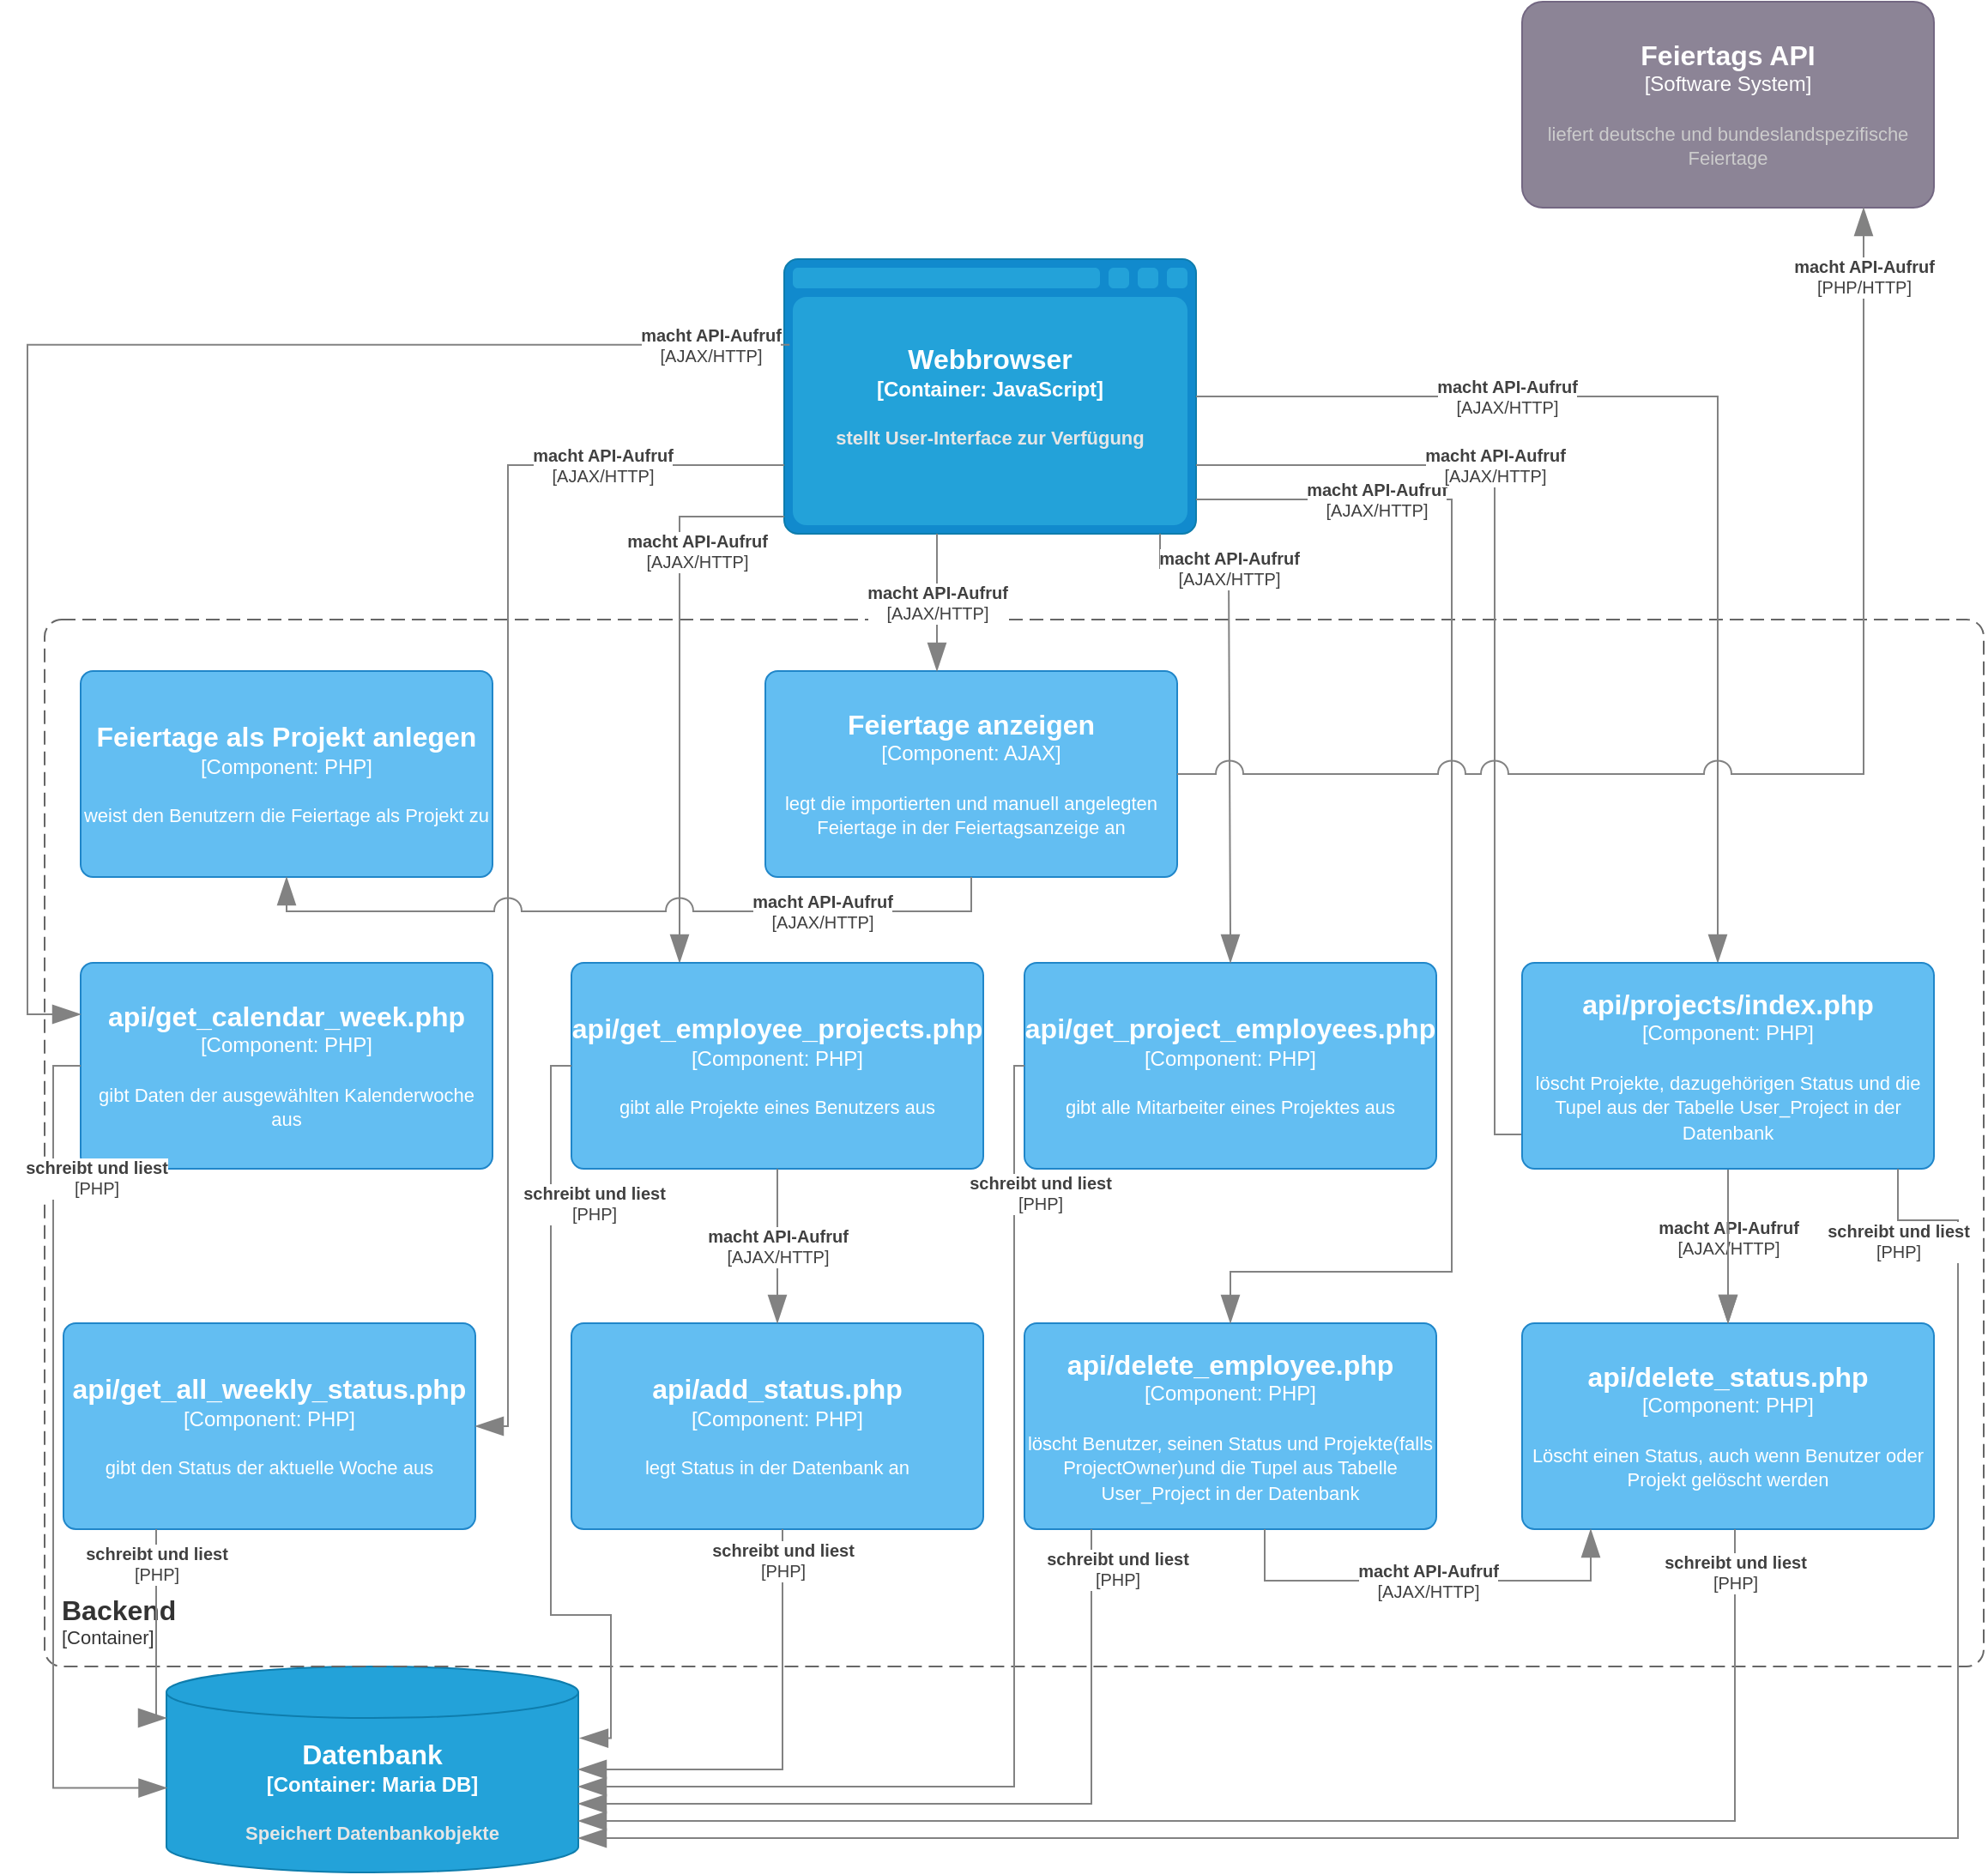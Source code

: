 <mxfile version="20.0.4" type="device"><diagram id="W1RDHCvYLNRKAQv0IJD7" name="Page-1"><mxGraphModel dx="3231" dy="772" grid="1" gridSize="10" guides="1" tooltips="1" connect="1" arrows="1" fold="1" page="1" pageScale="1" pageWidth="1169" pageHeight="827" math="0" shadow="0"><root><mxCell id="0"/><mxCell id="1" parent="0"/><object placeholders="1" c4Name="Feiertags API" c4Type="Software System" c4Description="liefert deutsche und bundeslandspezifische Feiertage " label="&lt;font style=&quot;font-size: 16px&quot;&gt;&lt;b&gt;%c4Name%&lt;/b&gt;&lt;/font&gt;&lt;div&gt;[%c4Type%]&lt;/div&gt;&lt;br&gt;&lt;div&gt;&lt;font style=&quot;font-size: 11px&quot;&gt;&lt;font color=&quot;#cccccc&quot;&gt;%c4Description%&lt;/font&gt;&lt;/div&gt;" id="CKEQt4kV7rIopOH68inS-2"><mxCell style="rounded=1;whiteSpace=wrap;html=1;labelBackgroundColor=none;fillColor=#8C8496;fontColor=#ffffff;align=center;arcSize=10;strokeColor=#736782;metaEdit=1;resizable=0;points=[[0.25,0,0],[0.5,0,0],[0.75,0,0],[1,0.25,0],[1,0.5,0],[1,0.75,0],[0.75,1,0],[0.5,1,0],[0.25,1,0],[0,0.75,0],[0,0.5,0],[0,0.25,0]];" parent="1" vertex="1"><mxGeometry x="-279" y="100" width="240" height="120" as="geometry"/></mxCell></object><object placeholders="1" c4Type="Datenbank" c4Container="Container" c4Technology="Maria DB" c4Description="Speichert Datenbankobjekte" label="&lt;font style=&quot;font-size: 16px&quot;&gt;&lt;b&gt;%c4Type%&lt;/font&gt;&lt;div&gt;[%c4Container%:&amp;nbsp;%c4Technology%]&lt;/div&gt;&lt;br&gt;&lt;div&gt;&lt;font style=&quot;font-size: 11px&quot;&gt;&lt;font color=&quot;#E6E6E6&quot;&gt;%c4Description%&lt;/font&gt;&lt;/div&gt;" id="CKEQt4kV7rIopOH68inS-3"><mxCell style="shape=cylinder3;size=15;whiteSpace=wrap;html=1;boundedLbl=1;rounded=0;labelBackgroundColor=none;fillColor=#23A2D9;fontSize=12;fontColor=#ffffff;align=center;strokeColor=#0E7DAD;metaEdit=1;points=[[0.5,0,0],[1,0.25,0],[1,0.5,0],[1,0.75,0],[0.5,1,0],[0,0.75,0],[0,0.5,0],[0,0.25,0]];resizable=0;" parent="1" vertex="1"><mxGeometry x="-1069" y="1070" width="240" height="120" as="geometry"/></mxCell></object><object placeholders="1" c4Type="Webbrowser" c4Container="Container" c4Technology="JavaScript" c4Description="stellt User-Interface zur Verfügung" label="&lt;font style=&quot;font-size: 16px&quot;&gt;&lt;b&gt;%c4Type%&lt;/font&gt;&lt;div&gt;[%c4Container%:&amp;nbsp;%c4Technology%]&lt;/div&gt;&lt;br&gt;&lt;div&gt;&lt;font style=&quot;font-size: 11px&quot;&gt;&lt;font color=&quot;#E6E6E6&quot;&gt;%c4Description%&lt;/font&gt;&lt;/div&gt;" id="CKEQt4kV7rIopOH68inS-4"><mxCell style="shape=mxgraph.c4.webBrowserContainer;whiteSpace=wrap;html=1;boundedLbl=1;rounded=0;labelBackgroundColor=none;fillColor=#118ACD;fontSize=12;fontColor=#ffffff;align=center;strokeColor=#0E7DAD;metaEdit=1;points=[[0.5,0,0],[1,0.25,0],[1,0.5,0],[1,0.75,0],[0.5,1,0],[0,0.75,0],[0,0.5,0],[0,0.25,0]];resizable=0;" parent="1" vertex="1"><mxGeometry x="-709" y="250" width="240" height="160" as="geometry"/></mxCell></object><object placeholders="1" c4Name="Backend" c4Type="ContainerScopeBoundary" c4Application="Container" label="&lt;font style=&quot;font-size: 16px&quot;&gt;&lt;b&gt;&lt;div style=&quot;text-align: left&quot;&gt;%c4Name%&lt;/div&gt;&lt;/b&gt;&lt;/font&gt;&lt;div style=&quot;text-align: left&quot;&gt;[%c4Application%]&lt;/div&gt;" id="CKEQt4kV7rIopOH68inS-8"><mxCell style="rounded=1;fontSize=11;whiteSpace=wrap;html=1;dashed=1;arcSize=20;fillColor=none;strokeColor=#666666;fontColor=#333333;labelBackgroundColor=none;align=left;verticalAlign=bottom;labelBorderColor=none;spacingTop=0;spacing=10;dashPattern=8 4;metaEdit=1;rotatable=0;perimeter=rectanglePerimeter;noLabel=0;labelPadding=0;allowArrows=0;connectable=0;expand=0;recursiveResize=0;editable=1;pointerEvents=0;absoluteArcSize=1;points=[[0.25,0,0],[0.5,0,0],[0.75,0,0],[1,0.25,0],[1,0.5,0],[1,0.75,0],[0.75,1,0],[0.5,1,0],[0.25,1,0],[0,0.75,0],[0,0.5,0],[0,0.25,0]];" parent="1" vertex="1"><mxGeometry x="-1140" y="460" width="1130" height="610" as="geometry"/></mxCell></object><object placeholders="1" c4Type="Relationship" c4Technology="AJAX/HTTP" c4Description="macht API-Aufruf" label="&lt;div style=&quot;text-align: left&quot;&gt;&lt;div style=&quot;text-align: center&quot;&gt;&lt;b&gt;%c4Description%&lt;/b&gt;&lt;/div&gt;&lt;div style=&quot;text-align: center&quot;&gt;[%c4Technology%]&lt;/div&gt;&lt;/div&gt;" id="CKEQt4kV7rIopOH68inS-9"><mxCell style="endArrow=blockThin;html=1;fontSize=10;fontColor=#404040;strokeWidth=1;endFill=1;strokeColor=#828282;elbow=vertical;metaEdit=1;endSize=14;startSize=14;jumpStyle=arc;jumpSize=16;rounded=0;edgeStyle=orthogonalEdgeStyle;" parent="1" source="CKEQt4kV7rIopOH68inS-4" target="CKEQt4kV7rIopOH68inS-15" edge="1"><mxGeometry x="-0.495" y="10" width="240" relative="1" as="geometry"><mxPoint x="-255" y="1240" as="sourcePoint"/><mxPoint x="-235" y="480" as="targetPoint"/><Array as="points"><mxPoint x="-770" y="400"/></Array><mxPoint as="offset"/></mxGeometry></mxCell></object><object placeholders="1" c4Name="api/get_employee_projects.php&#10;" c4Type="Component" c4Technology="PHP" c4Description="gibt alle Projekte eines Benutzers aus" label="&lt;font style=&quot;font-size: 16px&quot;&gt;&lt;b&gt;%c4Name%&lt;/b&gt;&lt;/font&gt;&lt;div&gt;[%c4Type%: %c4Technology%]&lt;/div&gt;&lt;br&gt;&lt;div&gt;&lt;font style=&quot;font-size: 11px&quot;&gt;%c4Description%&lt;/font&gt;&lt;/div&gt;" id="CKEQt4kV7rIopOH68inS-15"><mxCell style="rounded=1;whiteSpace=wrap;html=1;labelBackgroundColor=none;fillColor=#63BEF2;fontColor=#ffffff;align=center;arcSize=6;strokeColor=#2086C9;metaEdit=1;resizable=0;points=[[0.25,0,0],[0.5,0,0],[0.75,0,0],[1,0.25,0],[1,0.5,0],[1,0.75,0],[0.75,1,0],[0.5,1,0],[0.25,1,0],[0,0.75,0],[0,0.5,0],[0,0.25,0]];" parent="1" vertex="1"><mxGeometry x="-833" y="660" width="240" height="120" as="geometry"/></mxCell></object><object placeholders="1" c4Name="api/get_calendar_week.php" c4Type="Component" c4Technology="PHP" c4Description="gibt Daten der ausgewählten Kalenderwoche aus " label="&lt;font style=&quot;font-size: 16px&quot;&gt;&lt;b&gt;%c4Name%&lt;/b&gt;&lt;/font&gt;&lt;div&gt;[%c4Type%: %c4Technology%]&lt;/div&gt;&lt;br&gt;&lt;div&gt;&lt;font style=&quot;font-size: 11px&quot;&gt;%c4Description%&lt;/font&gt;&lt;/div&gt;" id="CKEQt4kV7rIopOH68inS-16"><mxCell style="rounded=1;whiteSpace=wrap;html=1;labelBackgroundColor=none;fillColor=#63BEF2;fontColor=#ffffff;align=center;arcSize=6;strokeColor=#2086C9;metaEdit=1;resizable=0;points=[[0.25,0,0],[0.5,0,0],[0.75,0,0],[1,0.25,0],[1,0.5,0],[1,0.75,0],[0.75,1,0],[0.5,1,0],[0.25,1,0],[0,0.75,0],[0,0.5,0],[0,0.25,0]];" parent="1" vertex="1"><mxGeometry x="-1119" y="660" width="240" height="120" as="geometry"/></mxCell></object><object placeholders="1" c4Name="api/get_all_weekly_status.php&#10;" c4Type="Component" c4Technology="PHP" c4Description="gibt den Status der aktuelle Woche aus" label="&lt;font style=&quot;font-size: 16px&quot;&gt;&lt;b&gt;%c4Name%&lt;/b&gt;&lt;/font&gt;&lt;div&gt;[%c4Type%: %c4Technology%]&lt;/div&gt;&lt;br&gt;&lt;div&gt;&lt;font style=&quot;font-size: 11px&quot;&gt;%c4Description%&lt;/font&gt;&lt;/div&gt;" id="CKEQt4kV7rIopOH68inS-17"><mxCell style="rounded=1;whiteSpace=wrap;html=1;labelBackgroundColor=none;fillColor=#63BEF2;fontColor=#ffffff;align=center;arcSize=6;strokeColor=#2086C9;metaEdit=1;resizable=0;points=[[0.25,0,0],[0.5,0,0],[0.75,0,0],[1,0.25,0],[1,0.5,0],[1,0.75,0],[0.75,1,0],[0.5,1,0],[0.25,1,0],[0,0.75,0],[0,0.5,0],[0,0.25,0]];" parent="1" vertex="1"><mxGeometry x="-1129" y="870" width="240" height="120" as="geometry"/></mxCell></object><object placeholders="1" c4Name="api/add_status.php" c4Type="Component" c4Technology="PHP" c4Description="legt Status in der Datenbank an" label="&lt;font style=&quot;font-size: 16px&quot;&gt;&lt;b&gt;%c4Name%&lt;/b&gt;&lt;/font&gt;&lt;div&gt;[%c4Type%: %c4Technology%]&lt;/div&gt;&lt;br&gt;&lt;div&gt;&lt;font style=&quot;font-size: 11px&quot;&gt;%c4Description%&lt;/font&gt;&lt;/div&gt;" id="CKEQt4kV7rIopOH68inS-18"><mxCell style="rounded=1;whiteSpace=wrap;html=1;labelBackgroundColor=none;fillColor=#63BEF2;fontColor=#ffffff;align=center;arcSize=6;strokeColor=#2086C9;metaEdit=1;resizable=0;points=[[0.25,0,0],[0.5,0,0],[0.75,0,0],[1,0.25,0],[1,0.5,0],[1,0.75,0],[0.75,1,0],[0.5,1,0],[0.25,1,0],[0,0.75,0],[0,0.5,0],[0,0.25,0]];" parent="1" vertex="1"><mxGeometry x="-833" y="870" width="240" height="120" as="geometry"/></mxCell></object><object placeholders="1" c4Name="api/delete_employee.php" c4Type="Component" c4Technology="PHP" c4Description="löscht Benutzer, seinen Status und  Projekte(falls ProjectOwner)und die Tupel aus Tabelle User_Project in der Datenbank&#10;" label="&lt;font style=&quot;font-size: 16px&quot;&gt;&lt;b&gt;%c4Name%&lt;/b&gt;&lt;/font&gt;&lt;div&gt;[%c4Type%: %c4Technology%]&lt;/div&gt;&lt;br&gt;&lt;div&gt;&lt;font style=&quot;font-size: 11px&quot;&gt;%c4Description%&lt;/font&gt;&lt;/div&gt;" id="CKEQt4kV7rIopOH68inS-19"><mxCell style="rounded=1;whiteSpace=wrap;html=1;labelBackgroundColor=none;fillColor=#63BEF2;fontColor=#ffffff;align=center;arcSize=6;strokeColor=#2086C9;metaEdit=1;resizable=0;points=[[0.25,0,0],[0.5,0,0],[0.75,0,0],[1,0.25,0],[1,0.5,0],[1,0.75,0],[0.75,1,0],[0.5,1,0],[0.25,1,0],[0,0.75,0],[0,0.5,0],[0,0.25,0]];" parent="1" vertex="1"><mxGeometry x="-569" y="870" width="240" height="120" as="geometry"/></mxCell></object><object placeholders="1" c4Name="api/get_project_employees.php&#10;" c4Type="Component" c4Technology="PHP" c4Description="gibt alle Mitarbeiter eines Projektes aus" label="&lt;font style=&quot;font-size: 16px&quot;&gt;&lt;b&gt;%c4Name%&lt;/b&gt;&lt;/font&gt;&lt;div&gt;[%c4Type%: %c4Technology%]&lt;/div&gt;&lt;br&gt;&lt;div&gt;&lt;font style=&quot;font-size: 11px&quot;&gt;%c4Description%&lt;/font&gt;&lt;/div&gt;" id="CKEQt4kV7rIopOH68inS-20"><mxCell style="rounded=1;whiteSpace=wrap;html=1;labelBackgroundColor=none;fillColor=#63BEF2;fontColor=#ffffff;align=center;arcSize=6;strokeColor=#2086C9;metaEdit=1;resizable=0;points=[[0.25,0,0],[0.5,0,0],[0.75,0,0],[1,0.25,0],[1,0.5,0],[1,0.75,0],[0.75,1,0],[0.5,1,0],[0.25,1,0],[0,0.75,0],[0,0.5,0],[0,0.25,0]];" parent="1" vertex="1"><mxGeometry x="-569" y="660" width="240" height="120" as="geometry"/></mxCell></object><object placeholders="1" c4Type="Relationship" c4Technology="AJAX/HTTP" c4Description="macht API-Aufruf" label="&lt;div style=&quot;text-align: left&quot;&gt;&lt;div style=&quot;text-align: center&quot;&gt;&lt;b&gt;%c4Description%&lt;/b&gt;&lt;/div&gt;&lt;div style=&quot;text-align: center&quot;&gt;[%c4Technology%]&lt;/div&gt;&lt;/div&gt;" id="CKEQt4kV7rIopOH68inS-21"><mxCell style="endArrow=blockThin;html=1;fontSize=10;fontColor=#404040;strokeWidth=1;endFill=1;strokeColor=#828282;elbow=vertical;metaEdit=1;endSize=14;startSize=14;jumpStyle=arc;jumpSize=16;rounded=0;edgeStyle=orthogonalEdgeStyle;" parent="1" source="CKEQt4kV7rIopOH68inS-4" target="CKEQt4kV7rIopOH68inS-17" edge="1"><mxGeometry x="-0.714" width="240" relative="1" as="geometry"><mxPoint x="-755" y="650" as="sourcePoint"/><mxPoint x="-985" y="660" as="targetPoint"/><Array as="points"><mxPoint x="-870" y="370"/><mxPoint x="-870" y="930"/></Array><mxPoint as="offset"/></mxGeometry></mxCell></object><object placeholders="1" c4Type="Relationship" c4Technology="AJAX/HTTP" c4Description="macht API-Aufruf" label="&lt;div style=&quot;text-align: left&quot;&gt;&lt;div style=&quot;text-align: center&quot;&gt;&lt;b&gt;%c4Description%&lt;/b&gt;&lt;/div&gt;&lt;div style=&quot;text-align: center&quot;&gt;[%c4Technology%]&lt;/div&gt;&lt;/div&gt;" id="CKEQt4kV7rIopOH68inS-22"><mxCell style="endArrow=blockThin;html=1;fontSize=10;fontColor=#404040;strokeWidth=1;endFill=1;strokeColor=#828282;elbow=vertical;metaEdit=1;endSize=14;startSize=14;jumpStyle=arc;jumpSize=16;rounded=0;edgeStyle=orthogonalEdgeStyle;" parent="1" source="CKEQt4kV7rIopOH68inS-15" target="CKEQt4kV7rIopOH68inS-18" edge="1"><mxGeometry width="240" relative="1" as="geometry"><mxPoint x="-759" y="820" as="sourcePoint"/><mxPoint x="-519" y="820" as="targetPoint"/></mxGeometry></mxCell></object><object placeholders="1" c4Name="api/delete_status.php" c4Type="Component" c4Technology="PHP" c4Description="Löscht einen Status, auch wenn Benutzer oder Projekt gelöscht werden" label="&lt;font style=&quot;font-size: 16px&quot;&gt;&lt;b&gt;%c4Name%&lt;/b&gt;&lt;/font&gt;&lt;div&gt;[%c4Type%: %c4Technology%]&lt;/div&gt;&lt;br&gt;&lt;div&gt;&lt;font style=&quot;font-size: 11px&quot;&gt;%c4Description%&lt;/font&gt;&lt;/div&gt;" id="CKEQt4kV7rIopOH68inS-23"><mxCell style="rounded=1;whiteSpace=wrap;html=1;labelBackgroundColor=none;fillColor=#63BEF2;fontColor=#ffffff;align=center;arcSize=6;strokeColor=#2086C9;metaEdit=1;resizable=0;points=[[0.25,0,0],[0.5,0,0],[0.75,0,0],[1,0.25,0],[1,0.5,0],[1,0.75,0],[0.75,1,0],[0.5,1,0],[0.25,1,0],[0,0.75,0],[0,0.5,0],[0,0.25,0]];" parent="1" vertex="1"><mxGeometry x="-279" y="870" width="240" height="120" as="geometry"/></mxCell></object><object placeholders="1" c4Type="Relationship" c4Technology="AJAX/HTTP" c4Description="macht API-Aufruf" label="&lt;div style=&quot;text-align: left&quot;&gt;&lt;div style=&quot;text-align: center&quot;&gt;&lt;b&gt;%c4Description%&lt;/b&gt;&lt;/div&gt;&lt;div style=&quot;text-align: center&quot;&gt;[%c4Technology%]&lt;/div&gt;&lt;/div&gt;" id="CKEQt4kV7rIopOH68inS-25"><mxCell style="endArrow=blockThin;html=1;fontSize=10;fontColor=#404040;strokeWidth=1;endFill=1;strokeColor=#828282;elbow=vertical;metaEdit=1;endSize=14;startSize=14;jumpStyle=arc;jumpSize=16;rounded=0;edgeStyle=orthogonalEdgeStyle;exitX=0.013;exitY=0.312;exitDx=0;exitDy=0;exitPerimeter=0;" parent="1" source="CKEQt4kV7rIopOH68inS-4" target="CKEQt4kV7rIopOH68inS-16" edge="1"><mxGeometry x="-0.893" width="240" relative="1" as="geometry"><mxPoint x="-355" y="300" as="sourcePoint"/><mxPoint x="-515" y="530" as="targetPoint"/><Array as="points"><mxPoint x="-1150" y="300"/><mxPoint x="-1150" y="690"/></Array><mxPoint as="offset"/></mxGeometry></mxCell></object><object placeholders="1" c4Type="Relationship" c4Technology="AJAX/HTTP" c4Description="macht API-Aufruf" label="&lt;div style=&quot;text-align: left&quot;&gt;&lt;div style=&quot;text-align: center&quot;&gt;&lt;b&gt;%c4Description%&lt;/b&gt;&lt;/div&gt;&lt;div style=&quot;text-align: center&quot;&gt;[%c4Technology%]&lt;/div&gt;&lt;/div&gt;" id="CKEQt4kV7rIopOH68inS-26"><mxCell style="endArrow=blockThin;html=1;fontSize=10;fontColor=#404040;strokeWidth=1;endFill=1;strokeColor=#828282;elbow=vertical;metaEdit=1;endSize=14;startSize=14;jumpStyle=arc;jumpSize=16;rounded=0;edgeStyle=orthogonalEdgeStyle;" parent="1" source="CKEQt4kV7rIopOH68inS-4" target="CKEQt4kV7rIopOH68inS-13" edge="1"><mxGeometry x="-0.429" width="240" relative="1" as="geometry"><mxPoint x="-355" y="320" as="sourcePoint"/><mxPoint x="-625" y="310" as="targetPoint"/><Array as="points"><mxPoint x="-165" y="440"/><mxPoint x="-165" y="440"/></Array><mxPoint as="offset"/></mxGeometry></mxCell></object><object placeholders="1" c4Type="Relationship" c4Technology="AJAX/HTTP" c4Description="macht API-Aufruf" label="&lt;div style=&quot;text-align: left&quot;&gt;&lt;div style=&quot;text-align: center&quot;&gt;&lt;b&gt;%c4Description%&lt;/b&gt;&lt;/div&gt;&lt;div style=&quot;text-align: center&quot;&gt;[%c4Technology%]&lt;/div&gt;&lt;/div&gt;" id="CKEQt4kV7rIopOH68inS-27"><mxCell style="endArrow=blockThin;html=1;fontSize=10;fontColor=#404040;strokeWidth=1;endFill=1;strokeColor=#828282;elbow=vertical;metaEdit=1;endSize=14;startSize=14;jumpStyle=arc;jumpSize=16;rounded=0;edgeStyle=orthogonalEdgeStyle;" parent="1" source="CKEQt4kV7rIopOH68inS-4" target="CKEQt4kV7rIopOH68inS-19" edge="1"><mxGeometry x="-0.723" width="240" relative="1" as="geometry"><mxPoint x="-115" y="330" as="sourcePoint"/><mxPoint x="-335" y="430" as="targetPoint"/><Array as="points"><mxPoint x="-320" y="390"/><mxPoint x="-320" y="840"/><mxPoint x="-449" y="840"/></Array><mxPoint as="offset"/></mxGeometry></mxCell></object><object placeholders="1" c4Type="Relationship" c4Technology="AJAX/HTTP" c4Description="macht API-Aufruf" label="&lt;div style=&quot;text-align: left&quot;&gt;&lt;div style=&quot;text-align: center&quot;&gt;&lt;b&gt;%c4Description%&lt;/b&gt;&lt;/div&gt;&lt;div style=&quot;text-align: center&quot;&gt;[%c4Technology%]&lt;/div&gt;&lt;/div&gt;" id="CKEQt4kV7rIopOH68inS-28"><mxCell style="endArrow=blockThin;html=1;fontSize=10;fontColor=#404040;strokeWidth=1;endFill=1;strokeColor=#828282;elbow=vertical;metaEdit=1;endSize=14;startSize=14;jumpStyle=arc;jumpSize=16;rounded=0;edgeStyle=orthogonalEdgeStyle;" parent="1" source="CKEQt4kV7rIopOH68inS-4" target="CKEQt4kV7rIopOH68inS-20" edge="1"><mxGeometry x="-0.588" width="240" relative="1" as="geometry"><mxPoint x="-55" y="360" as="sourcePoint"/><mxPoint x="-395" y="420" as="targetPoint"/><Array as="points"><mxPoint x="-490" y="430"/><mxPoint x="-450" y="430"/><mxPoint x="-450" y="630"/><mxPoint x="-449" y="630"/></Array><mxPoint as="offset"/></mxGeometry></mxCell></object><object placeholders="1" c4Type="Relationship" c4Technology="AJAX/HTTP" c4Description="macht API-Aufruf" label="&lt;div style=&quot;text-align: left&quot;&gt;&lt;div style=&quot;text-align: center&quot;&gt;&lt;b&gt;%c4Description%&lt;/b&gt;&lt;/div&gt;&lt;div style=&quot;text-align: center&quot;&gt;[%c4Technology%]&lt;/div&gt;&lt;/div&gt;" id="CKEQt4kV7rIopOH68inS-30"><mxCell style="endArrow=blockThin;html=1;fontSize=10;fontColor=#404040;strokeWidth=1;endFill=1;strokeColor=#828282;elbow=vertical;metaEdit=1;endSize=14;startSize=14;jumpStyle=arc;jumpSize=16;rounded=0;edgeStyle=orthogonalEdgeStyle;" parent="1" source="CKEQt4kV7rIopOH68inS-13" target="CKEQt4kV7rIopOH68inS-23" edge="1"><mxGeometry x="-0.111" width="240" relative="1" as="geometry"><mxPoint x="-759" y="900" as="sourcePoint"/><mxPoint x="-519" y="900" as="targetPoint"/><Array as="points"><mxPoint x="-159" y="800"/><mxPoint x="-159" y="800"/></Array><mxPoint as="offset"/></mxGeometry></mxCell></object><object placeholders="1" c4Type="Relationship" c4Technology="AJAX/HTTP" c4Description="macht API-Aufruf" label="&lt;div style=&quot;text-align: left&quot;&gt;&lt;div style=&quot;text-align: center&quot;&gt;&lt;b&gt;%c4Description%&lt;/b&gt;&lt;/div&gt;&lt;div style=&quot;text-align: center&quot;&gt;[%c4Technology%]&lt;/div&gt;&lt;/div&gt;" id="CKEQt4kV7rIopOH68inS-32"><mxCell style="endArrow=blockThin;html=1;fontSize=10;fontColor=#404040;strokeWidth=1;endFill=1;strokeColor=#828282;elbow=vertical;metaEdit=1;endSize=14;startSize=14;jumpStyle=arc;jumpSize=16;rounded=0;edgeStyle=orthogonalEdgeStyle;" parent="1" source="CKEQt4kV7rIopOH68inS-4" target="CKEQt4kV7rIopOH68inS-23" edge="1"><mxGeometry x="-0.57" width="240" relative="1" as="geometry"><mxPoint x="-355" y="680" as="sourcePoint"/><mxPoint x="-295" y="630" as="targetPoint"/><Array as="points"><mxPoint x="-295" y="370"/><mxPoint x="-295" y="760"/></Array><mxPoint as="offset"/></mxGeometry></mxCell></object><object placeholders="1" c4Name="api/projects/index.php" c4Type="Component" c4Technology="PHP" c4Description="löscht Projekte, dazugehörigen Status und die Tupel aus der Tabelle User_Project in der Datenbank" label="&lt;font style=&quot;font-size: 16px&quot;&gt;&lt;b&gt;%c4Name%&lt;/b&gt;&lt;/font&gt;&lt;div&gt;[%c4Type%: %c4Technology%]&lt;/div&gt;&lt;br&gt;&lt;div&gt;&lt;font style=&quot;font-size: 11px&quot;&gt;%c4Description%&lt;/font&gt;&lt;/div&gt;" id="CKEQt4kV7rIopOH68inS-13"><mxCell style="rounded=1;whiteSpace=wrap;html=1;labelBackgroundColor=none;fillColor=#63BEF2;fontColor=#ffffff;align=center;arcSize=6;strokeColor=#2086C9;metaEdit=1;resizable=0;points=[[0.25,0,0],[0.5,0,0],[0.75,0,0],[1,0.25,0],[1,0.5,0],[1,0.75,0],[0.75,1,0],[0.5,1,0],[0.25,1,0],[0,0.75,0],[0,0.5,0],[0,0.25,0]];" parent="1" vertex="1"><mxGeometry x="-279" y="660" width="240" height="120" as="geometry"/></mxCell></object><object placeholders="1" c4Type="Relationship" c4Technology="AJAX/HTTP" c4Description="macht API-Aufruf" label="&lt;div style=&quot;text-align: left&quot;&gt;&lt;div style=&quot;text-align: center&quot;&gt;&lt;b&gt;%c4Description%&lt;/b&gt;&lt;/div&gt;&lt;div style=&quot;text-align: center&quot;&gt;[%c4Technology%]&lt;/div&gt;&lt;/div&gt;" id="CKEQt4kV7rIopOH68inS-35"><mxCell style="endArrow=blockThin;html=1;fontSize=10;fontColor=#404040;strokeWidth=1;endFill=1;strokeColor=#828282;elbow=vertical;metaEdit=1;endSize=14;startSize=14;jumpStyle=arc;jumpSize=16;rounded=0;edgeStyle=orthogonalEdgeStyle;" parent="1" source="CKEQt4kV7rIopOH68inS-19" target="CKEQt4kV7rIopOH68inS-23" edge="1"><mxGeometry width="240" relative="1" as="geometry"><mxPoint x="-599" y="1020" as="sourcePoint"/><mxPoint x="-359" y="1020" as="targetPoint"/><Array as="points"><mxPoint x="-429" y="1020"/><mxPoint x="-239" y="1020"/></Array></mxGeometry></mxCell></object><object placeholders="1" c4Type="Relationship" c4Technology="PHP" c4Description="schreibt und liest" label="&lt;div style=&quot;text-align: left&quot;&gt;&lt;div style=&quot;text-align: center&quot;&gt;&lt;b&gt;%c4Description%&lt;/b&gt;&lt;/div&gt;&lt;div style=&quot;text-align: center&quot;&gt;[%c4Technology%]&lt;/div&gt;&lt;/div&gt;" id="CKEQt4kV7rIopOH68inS-36"><mxCell style="endArrow=blockThin;html=1;fontSize=10;fontColor=#404040;strokeWidth=1;endFill=1;strokeColor=#828282;elbow=vertical;metaEdit=1;endSize=14;startSize=14;jumpStyle=arc;jumpSize=16;rounded=0;edgeStyle=orthogonalEdgeStyle;" parent="1" source="CKEQt4kV7rIopOH68inS-18" target="CKEQt4kV7rIopOH68inS-3" edge="1"><mxGeometry x="-0.86" width="240" relative="1" as="geometry"><mxPoint x="-745" y="870" as="sourcePoint"/><mxPoint x="-505" y="870" as="targetPoint"/><Array as="points"><mxPoint x="-710" y="1130"/></Array><mxPoint as="offset"/></mxGeometry></mxCell></object><object placeholders="1" c4Type="Relationship" c4Technology="PHP" c4Description="schreibt und liest" label="&lt;div style=&quot;text-align: left&quot;&gt;&lt;div style=&quot;text-align: center&quot;&gt;&lt;b&gt;%c4Description%&lt;/b&gt;&lt;/div&gt;&lt;div style=&quot;text-align: center&quot;&gt;[%c4Technology%]&lt;/div&gt;&lt;/div&gt;" id="CKEQt4kV7rIopOH68inS-37"><mxCell style="endArrow=blockThin;html=1;fontSize=10;fontColor=#404040;strokeWidth=1;endFill=1;strokeColor=#828282;elbow=vertical;metaEdit=1;endSize=14;startSize=14;jumpStyle=arc;jumpSize=16;rounded=0;edgeStyle=orthogonalEdgeStyle;entryX=0.001;entryY=0.59;entryDx=0;entryDy=0;entryPerimeter=0;" parent="1" source="CKEQt4kV7rIopOH68inS-16" target="CKEQt4kV7rIopOH68inS-3" edge="1"><mxGeometry x="-0.682" y="25" width="240" relative="1" as="geometry"><mxPoint x="-745" y="730" as="sourcePoint"/><mxPoint x="-505" y="730" as="targetPoint"/><Array as="points"><mxPoint x="-1135" y="720"/><mxPoint x="-1135" y="1141"/></Array><mxPoint y="1" as="offset"/></mxGeometry></mxCell></object><object placeholders="1" c4Type="Relationship" c4Technology="PHP" c4Description="schreibt und liest" label="&lt;div style=&quot;text-align: left&quot;&gt;&lt;div style=&quot;text-align: center&quot;&gt;&lt;b&gt;%c4Description%&lt;/b&gt;&lt;/div&gt;&lt;div style=&quot;text-align: center&quot;&gt;[%c4Technology%]&lt;/div&gt;&lt;/div&gt;" id="CKEQt4kV7rIopOH68inS-38"><mxCell style="endArrow=blockThin;html=1;fontSize=10;fontColor=#404040;strokeWidth=1;endFill=1;strokeColor=#828282;elbow=vertical;metaEdit=1;endSize=14;startSize=14;jumpStyle=arc;jumpSize=16;rounded=0;edgeStyle=orthogonalEdgeStyle;entryX=0;entryY=0.25;entryDx=0;entryDy=0;entryPerimeter=0;" parent="1" source="CKEQt4kV7rIopOH68inS-17" target="CKEQt4kV7rIopOH68inS-3" edge="1"><mxGeometry x="-0.655" width="240" relative="1" as="geometry"><mxPoint x="-745" y="910" as="sourcePoint"/><mxPoint x="-505" y="910" as="targetPoint"/><Array as="points"><mxPoint x="-1075" y="1100"/></Array><mxPoint as="offset"/></mxGeometry></mxCell></object><object placeholders="1" c4Type="Relationship" c4Technology="PHP" c4Description="schreibt und liest" label="&lt;div style=&quot;text-align: left&quot;&gt;&lt;div style=&quot;text-align: center&quot;&gt;&lt;b&gt;%c4Description%&lt;/b&gt;&lt;/div&gt;&lt;div style=&quot;text-align: center&quot;&gt;[%c4Technology%]&lt;/div&gt;&lt;/div&gt;" id="CKEQt4kV7rIopOH68inS-39"><mxCell style="endArrow=blockThin;html=1;fontSize=10;fontColor=#404040;strokeWidth=1;endFill=1;strokeColor=#828282;elbow=vertical;metaEdit=1;endSize=14;startSize=14;jumpStyle=arc;jumpSize=16;rounded=0;edgeStyle=orthogonalEdgeStyle;entryX=1.004;entryY=0.348;entryDx=0;entryDy=0;entryPerimeter=0;" parent="1" source="CKEQt4kV7rIopOH68inS-15" target="CKEQt4kV7rIopOH68inS-3" edge="1"><mxGeometry x="-0.597" y="25" width="240" relative="1" as="geometry"><mxPoint x="-745" y="770" as="sourcePoint"/><mxPoint x="-775" y="1110" as="targetPoint"/><Array as="points"><mxPoint x="-845" y="720"/><mxPoint x="-845" y="1040"/><mxPoint x="-810" y="1040"/><mxPoint x="-810" y="1112"/></Array><mxPoint as="offset"/></mxGeometry></mxCell></object><object placeholders="1" c4Type="Relationship" c4Technology="PHP" c4Description="schreibt und liest" label="&lt;div style=&quot;text-align: left&quot;&gt;&lt;div style=&quot;text-align: center&quot;&gt;&lt;b&gt;%c4Description%&lt;/b&gt;&lt;/div&gt;&lt;div style=&quot;text-align: center&quot;&gt;[%c4Technology%]&lt;/div&gt;&lt;/div&gt;" id="CKEQt4kV7rIopOH68inS-41"><mxCell style="endArrow=blockThin;html=1;fontSize=10;fontColor=#404040;strokeWidth=1;endFill=1;strokeColor=#828282;elbow=vertical;metaEdit=1;endSize=14;startSize=14;jumpStyle=arc;jumpSize=16;rounded=0;edgeStyle=orthogonalEdgeStyle;" parent="1" source="CKEQt4kV7rIopOH68inS-19" target="CKEQt4kV7rIopOH68inS-3" edge="1"><mxGeometry x="-0.898" y="15" width="240" relative="1" as="geometry"><mxPoint x="-515" y="1020" as="sourcePoint"/><mxPoint x="-275" y="1020" as="targetPoint"/><Array as="points"><mxPoint x="-530" y="1150"/></Array><mxPoint y="-1" as="offset"/></mxGeometry></mxCell></object><object placeholders="1" c4Type="Relationship" c4Technology="PHP" c4Description="schreibt und liest" label="&lt;div style=&quot;text-align: left&quot;&gt;&lt;div style=&quot;text-align: center&quot;&gt;&lt;b&gt;%c4Description%&lt;/b&gt;&lt;/div&gt;&lt;div style=&quot;text-align: center&quot;&gt;[%c4Technology%]&lt;/div&gt;&lt;/div&gt;" id="CKEQt4kV7rIopOH68inS-42"><mxCell style="endArrow=blockThin;html=1;fontSize=10;fontColor=#404040;strokeWidth=1;endFill=1;strokeColor=#828282;elbow=vertical;metaEdit=1;endSize=14;startSize=14;jumpStyle=arc;jumpSize=16;rounded=0;edgeStyle=orthogonalEdgeStyle;" parent="1" source="CKEQt4kV7rIopOH68inS-20" target="CKEQt4kV7rIopOH68inS-3" edge="1"><mxGeometry x="-0.766" y="15" width="240" relative="1" as="geometry"><mxPoint x="-515" y="740" as="sourcePoint"/><mxPoint x="-275" y="740" as="targetPoint"/><Array as="points"><mxPoint x="-575" y="720"/><mxPoint x="-575" y="1140"/></Array><mxPoint as="offset"/></mxGeometry></mxCell></object><object placeholders="1" c4Type="Relationship" c4Technology="PHP" c4Description="schreibt und liest" label="&lt;div style=&quot;text-align: left&quot;&gt;&lt;div style=&quot;text-align: center&quot;&gt;&lt;b&gt;%c4Description%&lt;/b&gt;&lt;/div&gt;&lt;div style=&quot;text-align: center&quot;&gt;[%c4Technology%]&lt;/div&gt;&lt;/div&gt;" id="CKEQt4kV7rIopOH68inS-43"><mxCell style="endArrow=blockThin;html=1;fontSize=10;fontColor=#404040;strokeWidth=1;endFill=1;strokeColor=#828282;elbow=vertical;metaEdit=1;endSize=14;startSize=14;jumpStyle=arc;jumpSize=16;rounded=0;edgeStyle=orthogonalEdgeStyle;" parent="1" source="CKEQt4kV7rIopOH68inS-23" target="CKEQt4kV7rIopOH68inS-3" edge="1"><mxGeometry x="-0.94" width="240" relative="1" as="geometry"><mxPoint x="-545" y="980" as="sourcePoint"/><mxPoint x="-305" y="980" as="targetPoint"/><Array as="points"><mxPoint x="-155" y="1160"/></Array><mxPoint y="-1" as="offset"/></mxGeometry></mxCell></object><object placeholders="1" c4Type="Relationship" c4Technology="PHP" c4Description="schreibt und liest" label="&lt;div style=&quot;text-align: left&quot;&gt;&lt;div style=&quot;text-align: center&quot;&gt;&lt;b&gt;%c4Description%&lt;/b&gt;&lt;/div&gt;&lt;div style=&quot;text-align: center&quot;&gt;[%c4Technology%]&lt;/div&gt;&lt;/div&gt;" id="CKEQt4kV7rIopOH68inS-44"><mxCell style="endArrow=blockThin;html=1;fontSize=10;fontColor=#404040;strokeWidth=1;endFill=1;strokeColor=#828282;elbow=vertical;metaEdit=1;endSize=14;startSize=14;jumpStyle=arc;jumpSize=16;rounded=0;edgeStyle=orthogonalEdgeStyle;" parent="1" source="CKEQt4kV7rIopOH68inS-13" target="CKEQt4kV7rIopOH68inS-3" edge="1"><mxGeometry x="-0.875" y="-35" width="240" relative="1" as="geometry"><mxPoint x="-415" y="640" as="sourcePoint"/><mxPoint x="-175" y="640" as="targetPoint"/><Array as="points"><mxPoint x="-60" y="810"/><mxPoint x="-25" y="810"/><mxPoint x="-25" y="1170"/></Array><mxPoint as="offset"/></mxGeometry></mxCell></object><object placeholders="1" c4Name="Feiertage als Projekt anlegen" c4Type="Component" c4Technology="PHP" c4Description="weist den Benutzern die Feiertage als Projekt zu" label="&lt;font style=&quot;font-size: 16px&quot;&gt;&lt;b&gt;%c4Name%&lt;/b&gt;&lt;/font&gt;&lt;div&gt;[%c4Type%: %c4Technology%]&lt;/div&gt;&lt;br&gt;&lt;div&gt;&lt;font style=&quot;font-size: 11px&quot;&gt;%c4Description%&lt;/font&gt;&lt;/div&gt;" id="CvTD7tKevi3OfctQizZH-2"><mxCell style="rounded=1;whiteSpace=wrap;html=1;labelBackgroundColor=none;fillColor=#63BEF2;fontColor=#ffffff;align=center;arcSize=6;strokeColor=#2086C9;metaEdit=1;resizable=0;points=[[0.25,0,0],[0.5,0,0],[0.75,0,0],[1,0.25,0],[1,0.5,0],[1,0.75,0],[0.75,1,0],[0.5,1,0],[0.25,1,0],[0,0.75,0],[0,0.5,0],[0,0.25,0]];" parent="1" vertex="1"><mxGeometry x="-1119" y="490" width="240" height="120" as="geometry"/></mxCell></object><object placeholders="1" c4Name="Feiertage anzeigen" c4Type="Component" c4Technology="AJAX" c4Description="legt die importierten und manuell angelegten Feiertage in der Feiertagsanzeige an" label="&lt;font style=&quot;font-size: 16px&quot;&gt;&lt;b&gt;%c4Name%&lt;/b&gt;&lt;/font&gt;&lt;div&gt;[%c4Type%: %c4Technology%]&lt;/div&gt;&lt;br&gt;&lt;div&gt;&lt;font style=&quot;font-size: 11px&quot;&gt;%c4Description%&lt;/font&gt;&lt;/div&gt;" id="CvTD7tKevi3OfctQizZH-4"><mxCell style="rounded=1;whiteSpace=wrap;html=1;labelBackgroundColor=none;fillColor=#63BEF2;fontColor=#ffffff;align=center;arcSize=6;strokeColor=#2086C9;metaEdit=1;resizable=0;points=[[0.25,0,0],[0.5,0,0],[0.75,0,0],[1,0.25,0],[1,0.5,0],[1,0.75,0],[0.75,1,0],[0.5,1,0],[0.25,1,0],[0,0.75,0],[0,0.5,0],[0,0.25,0]];" parent="1" vertex="1"><mxGeometry x="-720" y="490" width="240" height="120" as="geometry"/></mxCell></object><object placeholders="1" c4Type="Relationship" c4Technology="AJAX/HTTP" c4Description="macht API-Aufruf" label="&lt;div style=&quot;text-align: left&quot;&gt;&lt;div style=&quot;text-align: center&quot;&gt;&lt;b&gt;%c4Description%&lt;/b&gt;&lt;/div&gt;&lt;div style=&quot;text-align: center&quot;&gt;[%c4Technology%]&lt;/div&gt;&lt;/div&gt;" id="CvTD7tKevi3OfctQizZH-5"><mxCell style="endArrow=blockThin;html=1;fontSize=10;fontColor=#404040;strokeWidth=1;endFill=1;strokeColor=#828282;elbow=vertical;metaEdit=1;endSize=14;startSize=14;jumpStyle=arc;jumpSize=16;rounded=0;edgeStyle=orthogonalEdgeStyle;" parent="1" source="CKEQt4kV7rIopOH68inS-4" target="CvTD7tKevi3OfctQizZH-4" edge="1"><mxGeometry width="240" relative="1" as="geometry"><mxPoint x="-710" y="280" as="sourcePoint"/><mxPoint x="-470" y="280" as="targetPoint"/><Array as="points"><mxPoint x="-620" y="430"/><mxPoint x="-620" y="430"/></Array></mxGeometry></mxCell></object><object placeholders="1" c4Type="Relationship" c4Technology="PHP/HTTP" c4Description="macht API-Aufruf" label="&lt;div style=&quot;text-align: left&quot;&gt;&lt;div style=&quot;text-align: center&quot;&gt;&lt;b&gt;%c4Description%&lt;/b&gt;&lt;/div&gt;&lt;div style=&quot;text-align: center&quot;&gt;[%c4Technology%]&lt;/div&gt;&lt;/div&gt;" id="CvTD7tKevi3OfctQizZH-7"><mxCell style="endArrow=blockThin;html=1;fontSize=10;fontColor=#404040;strokeWidth=1;endFill=1;strokeColor=#828282;elbow=vertical;metaEdit=1;endSize=14;startSize=14;jumpStyle=arc;jumpSize=16;rounded=0;edgeStyle=orthogonalEdgeStyle;" parent="1" source="CvTD7tKevi3OfctQizZH-4" target="CKEQt4kV7rIopOH68inS-2" edge="1"><mxGeometry x="0.89" width="240" relative="1" as="geometry"><mxPoint x="-710" y="280" as="sourcePoint"/><mxPoint x="-470" y="280" as="targetPoint"/><Array as="points"><mxPoint x="-80" y="550"/><mxPoint x="-80" y="100"/></Array><mxPoint as="offset"/></mxGeometry></mxCell></object><object placeholders="1" c4Type="Relationship" c4Technology="AJAX/HTTP" c4Description="macht API-Aufruf" label="&lt;div style=&quot;text-align: left&quot;&gt;&lt;div style=&quot;text-align: center&quot;&gt;&lt;b&gt;%c4Description%&lt;/b&gt;&lt;/div&gt;&lt;div style=&quot;text-align: center&quot;&gt;[%c4Technology%]&lt;/div&gt;&lt;/div&gt;" id="CvTD7tKevi3OfctQizZH-9"><mxCell style="endArrow=blockThin;html=1;fontSize=10;fontColor=#404040;strokeWidth=1;endFill=1;strokeColor=#828282;elbow=vertical;metaEdit=1;endSize=14;startSize=14;jumpStyle=arc;jumpSize=16;rounded=0;edgeStyle=orthogonalEdgeStyle;" parent="1" source="CvTD7tKevi3OfctQizZH-4" target="CvTD7tKevi3OfctQizZH-2" edge="1"><mxGeometry x="-0.51" width="240" relative="1" as="geometry"><mxPoint x="-710" y="450" as="sourcePoint"/><mxPoint x="-470" y="450" as="targetPoint"/><Array as="points"><mxPoint x="-600" y="630"/><mxPoint x="-999" y="630"/></Array><mxPoint as="offset"/></mxGeometry></mxCell></object></root></mxGraphModel></diagram></mxfile>